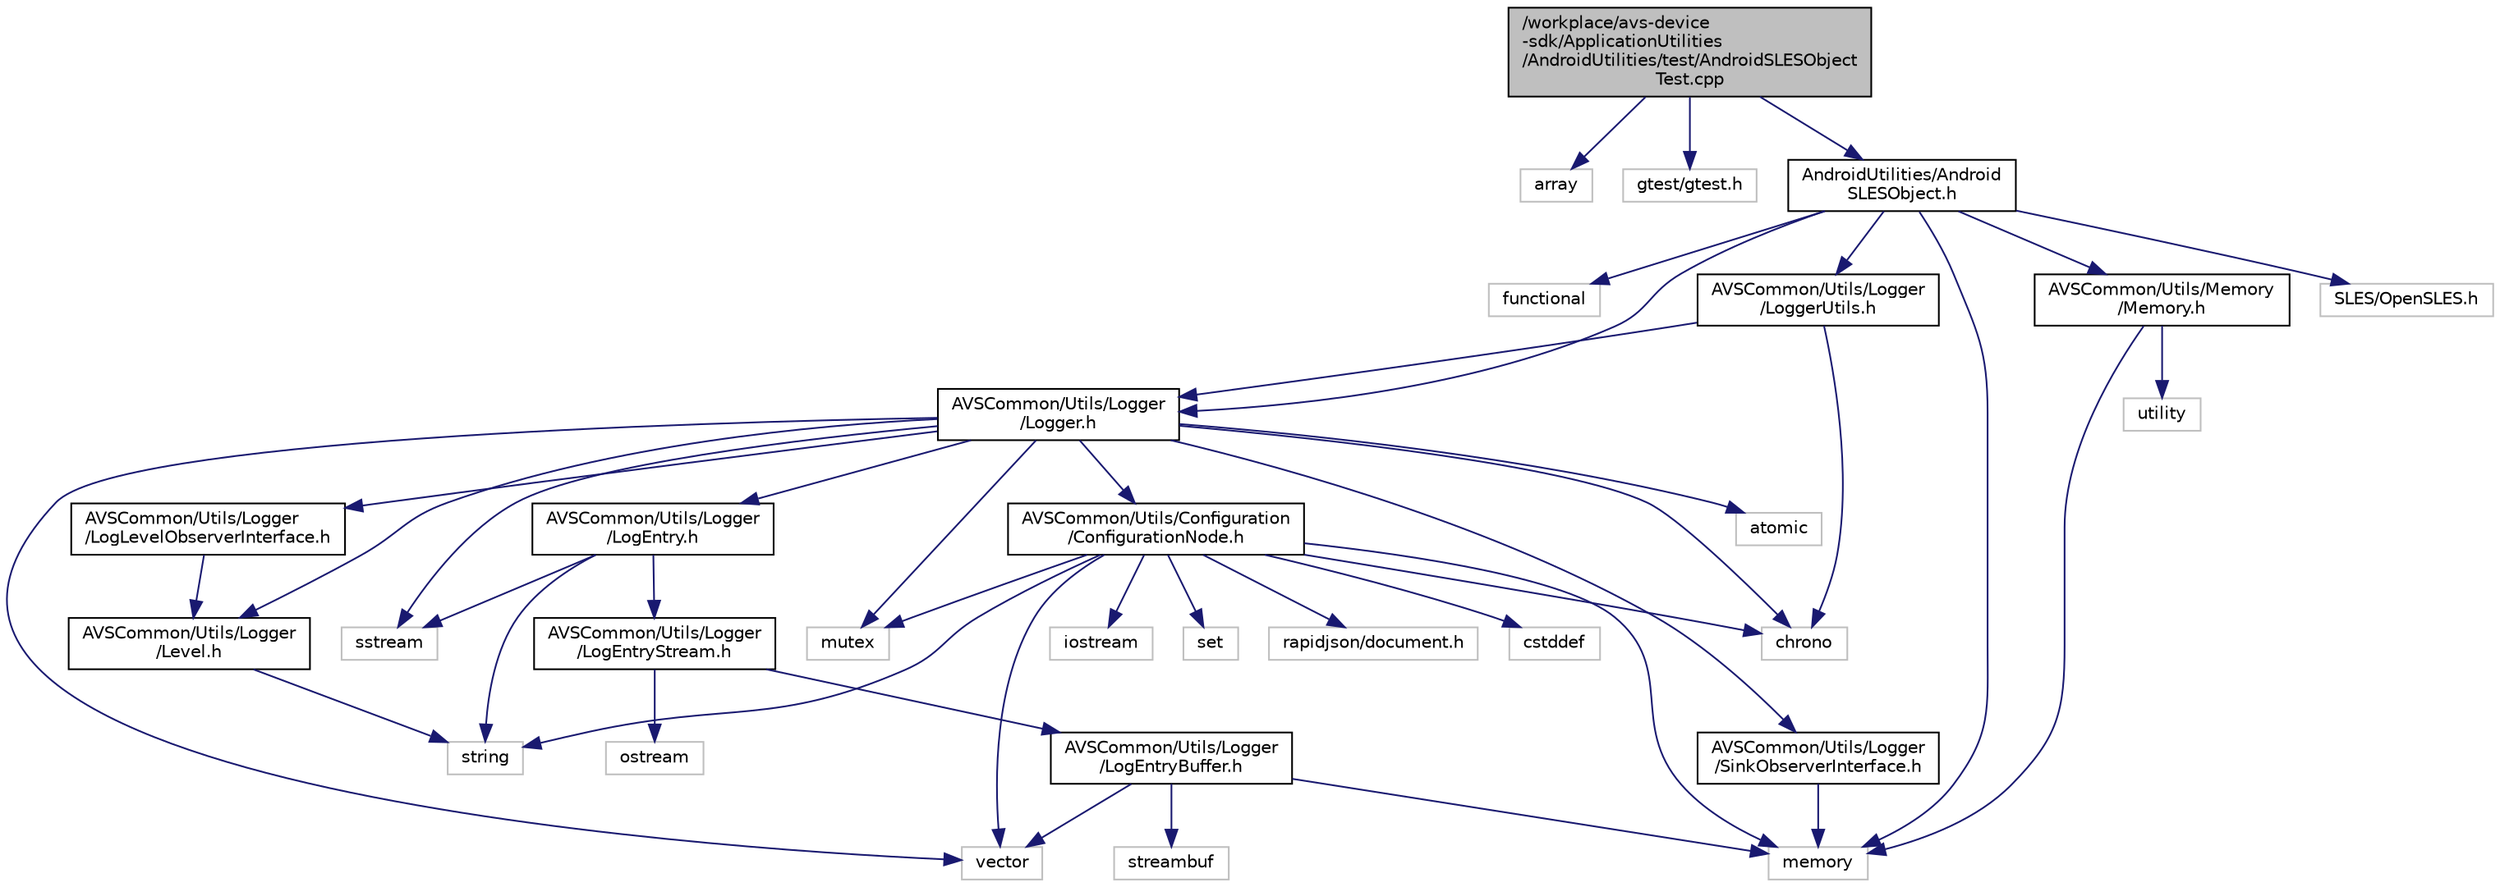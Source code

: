 digraph "/workplace/avs-device-sdk/ApplicationUtilities/AndroidUtilities/test/AndroidSLESObjectTest.cpp"
{
  edge [fontname="Helvetica",fontsize="10",labelfontname="Helvetica",labelfontsize="10"];
  node [fontname="Helvetica",fontsize="10",shape=record];
  Node0 [label="/workplace/avs-device\l-sdk/ApplicationUtilities\l/AndroidUtilities/test/AndroidSLESObject\lTest.cpp",height=0.2,width=0.4,color="black", fillcolor="grey75", style="filled", fontcolor="black"];
  Node0 -> Node1 [color="midnightblue",fontsize="10",style="solid",fontname="Helvetica"];
  Node1 [label="array",height=0.2,width=0.4,color="grey75", fillcolor="white", style="filled"];
  Node0 -> Node2 [color="midnightblue",fontsize="10",style="solid",fontname="Helvetica"];
  Node2 [label="gtest/gtest.h",height=0.2,width=0.4,color="grey75", fillcolor="white", style="filled"];
  Node0 -> Node3 [color="midnightblue",fontsize="10",style="solid",fontname="Helvetica"];
  Node3 [label="AndroidUtilities/Android\lSLESObject.h",height=0.2,width=0.4,color="black", fillcolor="white", style="filled",URL="$_android_s_l_e_s_object_8h.html"];
  Node3 -> Node4 [color="midnightblue",fontsize="10",style="solid",fontname="Helvetica"];
  Node4 [label="functional",height=0.2,width=0.4,color="grey75", fillcolor="white", style="filled"];
  Node3 -> Node5 [color="midnightblue",fontsize="10",style="solid",fontname="Helvetica"];
  Node5 [label="memory",height=0.2,width=0.4,color="grey75", fillcolor="white", style="filled"];
  Node3 -> Node6 [color="midnightblue",fontsize="10",style="solid",fontname="Helvetica"];
  Node6 [label="SLES/OpenSLES.h",height=0.2,width=0.4,color="grey75", fillcolor="white", style="filled"];
  Node3 -> Node7 [color="midnightblue",fontsize="10",style="solid",fontname="Helvetica"];
  Node7 [label="AVSCommon/Utils/Logger\l/Logger.h",height=0.2,width=0.4,color="black", fillcolor="white", style="filled",URL="$_logger_8h.html"];
  Node7 -> Node8 [color="midnightblue",fontsize="10",style="solid",fontname="Helvetica"];
  Node8 [label="atomic",height=0.2,width=0.4,color="grey75", fillcolor="white", style="filled"];
  Node7 -> Node9 [color="midnightblue",fontsize="10",style="solid",fontname="Helvetica"];
  Node9 [label="chrono",height=0.2,width=0.4,color="grey75", fillcolor="white", style="filled"];
  Node7 -> Node10 [color="midnightblue",fontsize="10",style="solid",fontname="Helvetica"];
  Node10 [label="mutex",height=0.2,width=0.4,color="grey75", fillcolor="white", style="filled"];
  Node7 -> Node11 [color="midnightblue",fontsize="10",style="solid",fontname="Helvetica"];
  Node11 [label="sstream",height=0.2,width=0.4,color="grey75", fillcolor="white", style="filled"];
  Node7 -> Node12 [color="midnightblue",fontsize="10",style="solid",fontname="Helvetica"];
  Node12 [label="vector",height=0.2,width=0.4,color="grey75", fillcolor="white", style="filled"];
  Node7 -> Node13 [color="midnightblue",fontsize="10",style="solid",fontname="Helvetica"];
  Node13 [label="AVSCommon/Utils/Configuration\l/ConfigurationNode.h",height=0.2,width=0.4,color="black", fillcolor="white", style="filled",URL="$_configuration_node_8h.html"];
  Node13 -> Node9 [color="midnightblue",fontsize="10",style="solid",fontname="Helvetica"];
  Node13 -> Node14 [color="midnightblue",fontsize="10",style="solid",fontname="Helvetica"];
  Node14 [label="cstddef",height=0.2,width=0.4,color="grey75", fillcolor="white", style="filled"];
  Node13 -> Node15 [color="midnightblue",fontsize="10",style="solid",fontname="Helvetica"];
  Node15 [label="iostream",height=0.2,width=0.4,color="grey75", fillcolor="white", style="filled"];
  Node13 -> Node5 [color="midnightblue",fontsize="10",style="solid",fontname="Helvetica"];
  Node13 -> Node10 [color="midnightblue",fontsize="10",style="solid",fontname="Helvetica"];
  Node13 -> Node16 [color="midnightblue",fontsize="10",style="solid",fontname="Helvetica"];
  Node16 [label="set",height=0.2,width=0.4,color="grey75", fillcolor="white", style="filled"];
  Node13 -> Node17 [color="midnightblue",fontsize="10",style="solid",fontname="Helvetica"];
  Node17 [label="string",height=0.2,width=0.4,color="grey75", fillcolor="white", style="filled"];
  Node13 -> Node12 [color="midnightblue",fontsize="10",style="solid",fontname="Helvetica"];
  Node13 -> Node18 [color="midnightblue",fontsize="10",style="solid",fontname="Helvetica"];
  Node18 [label="rapidjson/document.h",height=0.2,width=0.4,color="grey75", fillcolor="white", style="filled"];
  Node7 -> Node19 [color="midnightblue",fontsize="10",style="solid",fontname="Helvetica"];
  Node19 [label="AVSCommon/Utils/Logger\l/Level.h",height=0.2,width=0.4,color="black", fillcolor="white", style="filled",URL="$_level_8h.html"];
  Node19 -> Node17 [color="midnightblue",fontsize="10",style="solid",fontname="Helvetica"];
  Node7 -> Node20 [color="midnightblue",fontsize="10",style="solid",fontname="Helvetica"];
  Node20 [label="AVSCommon/Utils/Logger\l/LogEntry.h",height=0.2,width=0.4,color="black", fillcolor="white", style="filled",URL="$_log_entry_8h.html"];
  Node20 -> Node11 [color="midnightblue",fontsize="10",style="solid",fontname="Helvetica"];
  Node20 -> Node17 [color="midnightblue",fontsize="10",style="solid",fontname="Helvetica"];
  Node20 -> Node21 [color="midnightblue",fontsize="10",style="solid",fontname="Helvetica"];
  Node21 [label="AVSCommon/Utils/Logger\l/LogEntryStream.h",height=0.2,width=0.4,color="black", fillcolor="white", style="filled",URL="$_log_entry_stream_8h.html"];
  Node21 -> Node22 [color="midnightblue",fontsize="10",style="solid",fontname="Helvetica"];
  Node22 [label="ostream",height=0.2,width=0.4,color="grey75", fillcolor="white", style="filled"];
  Node21 -> Node23 [color="midnightblue",fontsize="10",style="solid",fontname="Helvetica"];
  Node23 [label="AVSCommon/Utils/Logger\l/LogEntryBuffer.h",height=0.2,width=0.4,color="black", fillcolor="white", style="filled",URL="$_log_entry_buffer_8h.html"];
  Node23 -> Node5 [color="midnightblue",fontsize="10",style="solid",fontname="Helvetica"];
  Node23 -> Node24 [color="midnightblue",fontsize="10",style="solid",fontname="Helvetica"];
  Node24 [label="streambuf",height=0.2,width=0.4,color="grey75", fillcolor="white", style="filled"];
  Node23 -> Node12 [color="midnightblue",fontsize="10",style="solid",fontname="Helvetica"];
  Node7 -> Node25 [color="midnightblue",fontsize="10",style="solid",fontname="Helvetica"];
  Node25 [label="AVSCommon/Utils/Logger\l/LogLevelObserverInterface.h",height=0.2,width=0.4,color="black", fillcolor="white", style="filled",URL="$_log_level_observer_interface_8h.html"];
  Node25 -> Node19 [color="midnightblue",fontsize="10",style="solid",fontname="Helvetica"];
  Node7 -> Node26 [color="midnightblue",fontsize="10",style="solid",fontname="Helvetica"];
  Node26 [label="AVSCommon/Utils/Logger\l/SinkObserverInterface.h",height=0.2,width=0.4,color="black", fillcolor="white", style="filled",URL="$_sink_observer_interface_8h.html"];
  Node26 -> Node5 [color="midnightblue",fontsize="10",style="solid",fontname="Helvetica"];
  Node3 -> Node27 [color="midnightblue",fontsize="10",style="solid",fontname="Helvetica"];
  Node27 [label="AVSCommon/Utils/Logger\l/LoggerUtils.h",height=0.2,width=0.4,color="black", fillcolor="white", style="filled",URL="$_logger_utils_8h.html"];
  Node27 -> Node9 [color="midnightblue",fontsize="10",style="solid",fontname="Helvetica"];
  Node27 -> Node7 [color="midnightblue",fontsize="10",style="solid",fontname="Helvetica"];
  Node3 -> Node28 [color="midnightblue",fontsize="10",style="solid",fontname="Helvetica"];
  Node28 [label="AVSCommon/Utils/Memory\l/Memory.h",height=0.2,width=0.4,color="black", fillcolor="white", style="filled",URL="$_memory_8h.html"];
  Node28 -> Node5 [color="midnightblue",fontsize="10",style="solid",fontname="Helvetica"];
  Node28 -> Node29 [color="midnightblue",fontsize="10",style="solid",fontname="Helvetica"];
  Node29 [label="utility",height=0.2,width=0.4,color="grey75", fillcolor="white", style="filled"];
}
